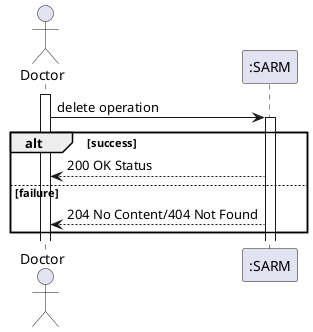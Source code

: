 @startuml

actor "Doctor" as doctor

participant ":SARM" as sys

activate doctor

doctor -> sys : delete operation

activate sys 

alt success

sys --> doctor : 200 OK Status

else failure

sys --> doctor : 204 No Content/404 Not Found


end


@enduml